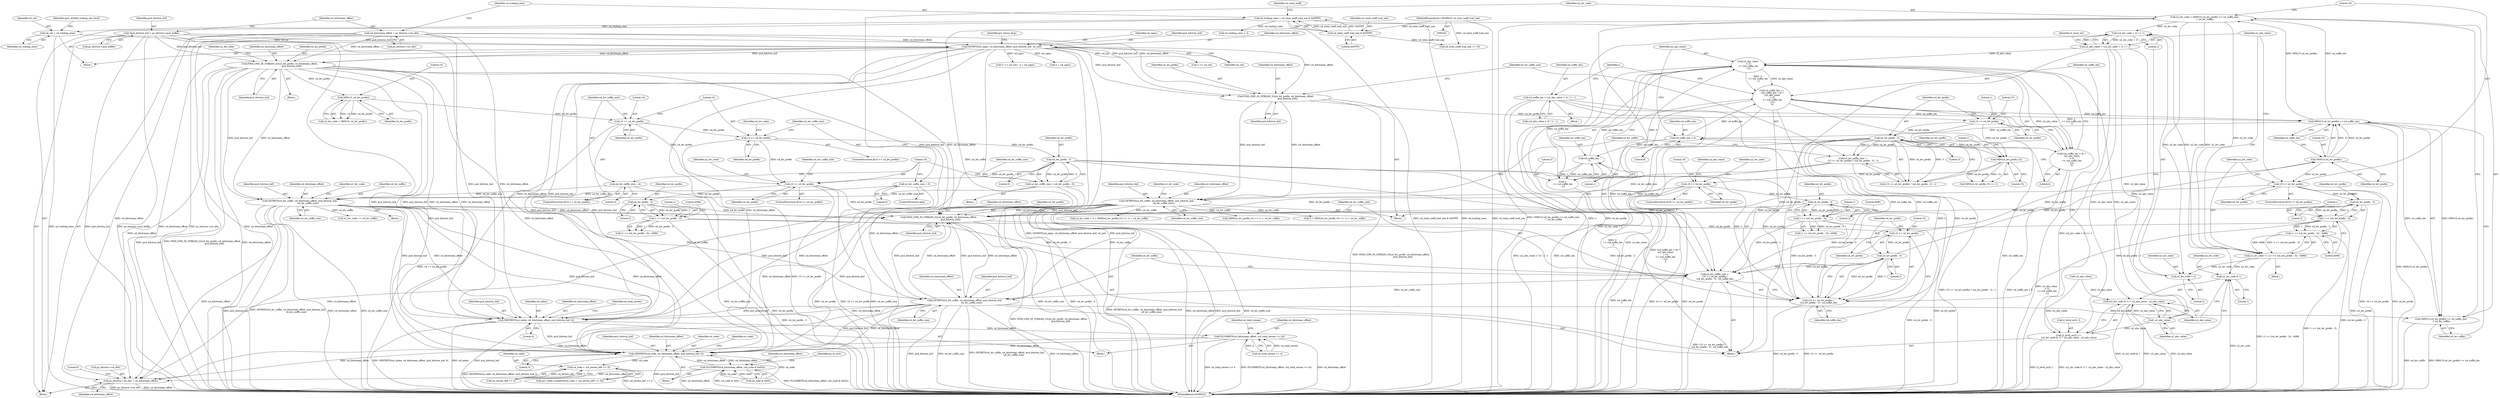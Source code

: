 digraph "0_Android_c57fc3703ae2e0d41b1f6580c50015937f2d23c1@integer" {
"1000455" [label="(Call,u2_lev_code = (MIN(15,u4_lev_prefix) << u4_suffix_len)\n + u4_lev_suffix)"];
"1000458" [label="(Call,MIN(15,u4_lev_prefix) << u4_suffix_len)"];
"1000459" [label="(Call,MIN(15,u4_lev_prefix))"];
"1000446" [label="(Call,u4_lev_prefix - 3)"];
"1000443" [label="(Call,15 <= u4_lev_prefix)"];
"1000436" [label="(Call,FIND_ONE_IN_STREAM_32(u4_lev_prefix, u4_bitstream_offset,\n                                  pu4_bitstrm_buf))"];
"1000465" [label="(Call,16 <= u4_lev_prefix)"];
"1000331" [label="(Call,u4_lev_prefix - 3)"];
"1000322" [label="(Call,16 <= u4_lev_prefix)"];
"1000316" [label="(Call,MIN(u4_lev_prefix,15))"];
"1000301" [label="(Call,u4_lev_prefix - 3)"];
"1000298" [label="(Call,15 <= u4_lev_prefix)"];
"1000291" [label="(Call,FIND_ONE_IN_STREAM_32(u4_lev_prefix, u4_bitstream_offset,\n                                  pu4_bitstrm_buf))"];
"1000178" [label="(Call,u4_bitstream_offset = ps_bitstrm->u4_ofst)"];
"1000248" [label="(Call,GETBITS(u4_signs, u4_bitstream_offset, pu4_bitstrm_buf, u4_cnt))"];
"1000172" [label="(Call,*pu4_bitstrm_buf = ps_bitstrm->pu4_buffer)"];
"1000243" [label="(Call,u4_cnt = u4_trailing_ones)"];
"1000184" [label="(Call,u4_trailing_ones = u4_total_coeff_trail_one & 0xFFFF)"];
"1000186" [label="(Call,u4_total_coeff_trail_one & 0xFFFF)"];
"1000166" [label="(MethodParameterIn,UWORD32 u4_total_coeff_trail_one)"];
"1000474" [label="(Call,u4_lev_prefix - 3)"];
"1000389" [label="(Call,u4_lev_prefix - 3)"];
"1000380" [label="(Call,16 <= u4_lev_prefix)"];
"1000363" [label="(Call,15 <= u4_lev_prefix)"];
"1000355" [label="(Call,14 == u4_lev_prefix)"];
"1000343" [label="(Call,MIN(15, u4_lev_prefix))"];
"1000337" [label="(Call,FIND_ONE_IN_STREAM_32(u4_lev_prefix, u4_bitstream_offset,\n                                  pu4_bitstrm_buf))"];
"1000372" [label="(Call,u4_lev_prefix - 3)"];
"1000396" [label="(Call,GETBITS(u4_lev_suffix, u4_bitstream_offset, pu4_bitstrm_buf,\n                        u4_lev_suffix_size))"];
"1000376" [label="(Call,u4_lev_suffix_size = 0)"];
"1000370" [label="(Call,u4_lev_suffix_size = (u4_lev_prefix - 3))"];
"1000358" [label="(Call,u4_lev_suffix_size = 4)"];
"1000305" [label="(Call,GETBITS(u4_lev_suffix, u4_bitstream_offset, pu4_bitstrm_buf,\n                    u4_lev_suffix_size))"];
"1000295" [label="(Call,u4_lev_suffix_size =\n (15 <= u4_lev_prefix) ? (u4_lev_prefix - 3) : 1)"];
"1000450" [label="(Call,GETBITS(u4_lev_suffix, u4_bitstream_offset, pu4_bitstrm_buf,\n                    u4_lev_suffix_size))"];
"1000440" [label="(Call,u4_lev_suffix_size =\n (15 <= u4_lev_prefix) ?\n (u4_lev_prefix - 3) : u4_suffix_len)"];
"1000329" [label="(Call,1 << (u4_lev_prefix - 3))"];
"1000387" [label="(Call,1 << (u4_lev_prefix - 3))"];
"1000472" [label="(Call,1 << (u4_lev_prefix - 3))"];
"1000497" [label="(Call,u4_suffix_len +=\n (u4_suffix_len < 6) ?\n (u2_abs_value\n > (3\n << (u4_suffix_len\n - 1))) :\n 0)"];
"1000503" [label="(Call,u2_abs_value\n > (3\n << (u4_suffix_len\n - 1)))"];
"1000478" [label="(Call,u2_abs_value = (u2_lev_code + 2) >> 1)"];
"1000480" [label="(Call,(u2_lev_code + 2) >> 1)"];
"1000469" [label="(Call,u2_lev_code += ((1 << (u4_lev_prefix - 3)) - 4096))"];
"1000471" [label="(Call,(1 << (u4_lev_prefix - 3)) - 4096)"];
"1000455" [label="(Call,u2_lev_code = (MIN(15,u4_lev_prefix) << u4_suffix_len)\n + u4_lev_suffix)"];
"1000494" [label="(Call,-u2_abs_value)"];
"1000505" [label="(Call,3\n << (u4_suffix_len\n - 1))"];
"1000507" [label="(Call,u4_suffix_len\n - 1)"];
"1000500" [label="(Call,u4_suffix_len < 6)"];
"1000423" [label="(Call,u4_suffix_len = (u2_abs_value > 3) ? 2 : 1)"];
"1000485" [label="(Call,i2_level_arr[i--] =\n (u2_lev_code & 1) ? -u2_abs_value : u2_abs_value)"];
"1000490" [label="(Call,(u2_lev_code & 1) ? -u2_abs_value : u2_abs_value)"];
"1000442" [label="(Call,(15 <= u4_lev_prefix) ?\n (u4_lev_prefix - 3) : u4_suffix_len)"];
"1000481" [label="(Call,u2_lev_code + 2)"];
"1000491" [label="(Call,u2_lev_code & 1)"];
"1000457" [label="(Call,(MIN(15,u4_lev_prefix) << u4_suffix_len)\n + u4_lev_suffix)"];
"1000520" [label="(Call,NEXTBITS(u4_index, u4_bitstream_offset, pu4_bitstrm_buf, 4))"];
"1000534" [label="(Call,FLUSHBITS(u4_bitstream_offset, (u4_total_zeroes >> 4)))"];
"1000582" [label="(Call,NEXTBITS(u4_code, u4_bitstream_offset, pu4_bitstrm_buf, 3))"];
"1000591" [label="(Call,u4_code + (u4_zeroes_left << 3))"];
"1000601" [label="(Call,FLUSHBITS(u4_bitstream_offset, (u4_code & 0x03)))"];
"1000682" [label="(Call,ps_bitstrm->u4_ofst = u4_bitstream_offset)"];
"1000499" [label="(Call,(u4_suffix_len < 6) ?\n (u2_abs_value\n > (3\n << (u4_suffix_len\n - 1))) :\n 0)"];
"1000396" [label="(Call,GETBITS(u4_lev_suffix, u4_bitstream_offset, pu4_bitstrm_buf,\n                        u4_lev_suffix_size))"];
"1000465" [label="(Call,16 <= u4_lev_prefix)"];
"1000500" [label="(Call,u4_suffix_len < 6)"];
"1000244" [label="(Identifier,u4_cnt)"];
"1000246" [label="(Identifier,gai2_ih264d_trailing_one_level)"];
"1000249" [label="(Identifier,u4_signs)"];
"1000296" [label="(Identifier,u4_lev_suffix_size)"];
"1000381" [label="(Literal,16)"];
"1000180" [label="(Call,ps_bitstrm->u4_ofst)"];
"1000449" [label="(Identifier,u4_suffix_len)"];
"1000354" [label="(ControlStructure,if(14 == u4_lev_prefix))"];
"1000334" [label="(Literal,4096)"];
"1000363" [label="(Call,15 <= u4_lev_prefix)"];
"1000468" [label="(Block,)"];
"1000452" [label="(Identifier,u4_bitstream_offset)"];
"1000314" [label="(Call,(MIN(u4_lev_prefix,15) << 1) + u4_lev_suffix)"];
"1000330" [label="(Literal,1)"];
"1000462" [label="(Identifier,u4_suffix_len)"];
"1000251" [label="(Identifier,pu4_bitstrm_buf)"];
"1000386" [label="(Call,(1 << (u4_lev_prefix - 3)) - 4096)"];
"1000472" [label="(Call,1 << (u4_lev_prefix - 3))"];
"1000300" [label="(Identifier,u4_lev_prefix)"];
"1000456" [label="(Identifier,u2_lev_code)"];
"1000447" [label="(Identifier,u4_lev_prefix)"];
"1000497" [label="(Call,u4_suffix_len +=\n (u4_suffix_len < 6) ?\n (u2_abs_value\n > (3\n << (u4_suffix_len\n - 1))) :\n 0)"];
"1000258" [label="(Call,1 << u4_cnt)"];
"1000591" [label="(Call,u4_code + (u4_zeroes_left << 3))"];
"1000478" [label="(Call,u2_abs_value = (u2_lev_code + 2) >> 1)"];
"1000317" [label="(Identifier,u4_lev_prefix)"];
"1000192" [label="(Call,u4_total_coeff_trail_one >> 16)"];
"1000257" [label="(Call,(1 << u4_cnt) - 2 + u4_signs)"];
"1000370" [label="(Call,u4_lev_suffix_size = (u4_lev_prefix - 3))"];
"1000471" [label="(Call,(1 << (u4_lev_prefix - 3)) - 4096)"];
"1000331" [label="(Call,u4_lev_prefix - 3)"];
"1000439" [label="(Identifier,pu4_bitstrm_buf)"];
"1000458" [label="(Call,MIN(15,u4_lev_prefix) << u4_suffix_len)"];
"1000601" [label="(Call,FLUSHBITS(u4_bitstream_offset, (u4_code & 0x03)))"];
"1000378" [label="(Literal,0)"];
"1000297" [label="(Call,(15 <= u4_lev_prefix) ? (u4_lev_prefix - 3) : 1)"];
"1000394" [label="(Identifier,u4_lev_suffix_size)"];
"1000340" [label="(Identifier,pu4_bitstrm_buf)"];
"1000342" [label="(Identifier,u2_lev_code)"];
"1000486" [label="(Call,i2_level_arr[i--])"];
"1000379" [label="(ControlStructure,if(16 <= u4_lev_prefix))"];
"1000364" [label="(Literal,15)"];
"1000345" [label="(Identifier,u4_lev_prefix)"];
"1000368" [label="(Identifier,u2_lev_code)"];
"1000318" [label="(Literal,15)"];
"1000328" [label="(Call,(1 << (u4_lev_prefix - 3)) - 4096)"];
"1000586" [label="(Literal,3)"];
"1000392" [label="(Literal,4096)"];
"1000166" [label="(MethodParameterIn,UWORD32 u4_total_coeff_trail_one)"];
"1000455" [label="(Call,u2_lev_code = (MIN(15,u4_lev_prefix) << u4_suffix_len)\n + u4_lev_suffix)"];
"1000302" [label="(Identifier,u4_lev_prefix)"];
"1000477" [label="(Literal,4096)"];
"1000502" [label="(Literal,6)"];
"1000385" [label="(Identifier,u2_lev_code)"];
"1000400" [label="(Identifier,u4_lev_suffix_size)"];
"1000424" [label="(Identifier,u4_suffix_len)"];
"1000391" [label="(Literal,3)"];
"1000344" [label="(Literal,15)"];
"1000602" [label="(Identifier,u4_bitstream_offset)"];
"1000445" [label="(Identifier,u4_lev_prefix)"];
"1000510" [label="(Literal,0)"];
"1000688" [label="(Literal,0)"];
"1000405" [label="(Identifier,u2_abs_value)"];
"1000375" [label="(ControlStructure,else)"];
"1000261" [label="(Call,2 + u4_signs)"];
"1000312" [label="(Call,2 + (MIN(u4_lev_prefix,15) << 1) + u4_lev_suffix)"];
"1000491" [label="(Call,u2_lev_code & 1)"];
"1000520" [label="(Call,NEXTBITS(u4_index, u4_bitstream_offset, pu4_bitstrm_buf, 4))"];
"1000469" [label="(Call,u2_lev_code += ((1 << (u4_lev_prefix - 3)) - 4096))"];
"1000240" [label="(Block,)"];
"1000185" [label="(Identifier,u4_trailing_ones)"];
"1000475" [label="(Identifier,u4_lev_prefix)"];
"1000252" [label="(Identifier,u4_cnt)"];
"1000442" [label="(Call,(15 <= u4_lev_prefix) ?\n (u4_lev_prefix - 3) : u4_suffix_len)"];
"1000608" [label="(Identifier,ps_tu_4x4)"];
"1000366" [label="(Block,)"];
"1000683" [label="(Call,ps_bitstrm->u4_ofst)"];
"1000298" [label="(Call,15 <= u4_lev_prefix)"];
"1000376" [label="(Call,u4_lev_suffix_size = 0)"];
"1000470" [label="(Identifier,u2_lev_code)"];
"1000450" [label="(Call,GETBITS(u4_lev_suffix, u4_bitstream_offset, pu4_bitstrm_buf,\n                    u4_lev_suffix_size))"];
"1000305" [label="(Call,GETBITS(u4_lev_suffix, u4_bitstream_offset, pu4_bitstrm_buf,\n                    u4_lev_suffix_size))"];
"1000473" [label="(Literal,1)"];
"1000324" [label="(Identifier,u4_lev_prefix)"];
"1000582" [label="(Call,NEXTBITS(u4_code, u4_bitstream_offset, pu4_bitstrm_buf, 3))"];
"1000303" [label="(Literal,3)"];
"1000341" [label="(Call,u2_lev_code = MIN(15, u4_lev_prefix))"];
"1000463" [label="(Identifier,u4_lev_suffix)"];
"1000295" [label="(Call,u4_lev_suffix_size =\n (15 <= u4_lev_prefix) ? (u4_lev_prefix - 3) : 1)"];
"1000593" [label="(Call,u4_zeroes_left << 3)"];
"1000191" [label="(Identifier,u4_total_coeff)"];
"1000474" [label="(Call,u4_lev_prefix - 3)"];
"1000460" [label="(Literal,15)"];
"1000188" [label="(Literal,0xFFFF)"];
"1000279" [label="(Block,)"];
"1000250" [label="(Identifier,u4_bitstream_offset)"];
"1000459" [label="(Call,MIN(15,u4_lev_prefix))"];
"1000499" [label="(Call,(u4_suffix_len < 6) ?\n (u2_abs_value\n > (3\n << (u4_suffix_len\n - 1))) :\n 0)"];
"1000507" [label="(Call,u4_suffix_len\n - 1)"];
"1000501" [label="(Identifier,u4_suffix_len)"];
"1000536" [label="(Call,u4_total_zeroes >> 4)"];
"1000682" [label="(Call,ps_bitstrm->u4_ofst = u4_bitstream_offset)"];
"1000503" [label="(Call,u2_abs_value\n > (3\n << (u4_suffix_len\n - 1)))"];
"1000584" [label="(Identifier,u4_bitstream_offset)"];
"1000337" [label="(Call,FIND_ONE_IN_STREAM_32(u4_lev_prefix, u4_bitstream_offset,\n                                  pu4_bitstrm_buf))"];
"1000327" [label="(Identifier,u2_lev_code)"];
"1000438" [label="(Identifier,u4_bitstream_offset)"];
"1000365" [label="(Identifier,u4_lev_prefix)"];
"1000336" [label="(Block,)"];
"1000483" [label="(Literal,2)"];
"1000362" [label="(ControlStructure,if(15 <= u4_lev_prefix))"];
"1000373" [label="(Identifier,u4_lev_prefix)"];
"1000457" [label="(Call,(MIN(15,u4_lev_prefix) << u4_suffix_len)\n + u4_lev_suffix)"];
"1000323" [label="(Literal,16)"];
"1000315" [label="(Call,MIN(u4_lev_prefix,15) << 1)"];
"1000583" [label="(Identifier,u4_code)"];
"1000588" [label="(Identifier,u4_code)"];
"1000443" [label="(Call,15 <= u4_lev_prefix)"];
"1000504" [label="(Identifier,u2_abs_value)"];
"1000387" [label="(Call,1 << (u4_lev_prefix - 3))"];
"1000173" [label="(Identifier,pu4_bitstrm_buf)"];
"1000466" [label="(Literal,16)"];
"1000395" [label="(Block,)"];
"1000374" [label="(Literal,3)"];
"1000308" [label="(Identifier,pu4_bitstrm_buf)"];
"1000464" [label="(ControlStructure,if(16 <= u4_lev_prefix))"];
"1000254" [label="(Identifier,pi2_trlone_lkup)"];
"1000311" [label="(Identifier,u2_lev_code)"];
"1000397" [label="(Identifier,u4_lev_suffix)"];
"1000493" [label="(Literal,1)"];
"1000357" [label="(Identifier,u4_lev_prefix)"];
"1000356" [label="(Literal,14)"];
"1000496" [label="(Identifier,u2_abs_value)"];
"1000310" [label="(Call,u2_lev_code = 2 + (MIN(u4_lev_prefix,15) << 1) + u4_lev_suffix)"];
"1000522" [label="(Identifier,u4_bitstream_offset)"];
"1000382" [label="(Identifier,u4_lev_prefix)"];
"1000309" [label="(Identifier,u4_lev_suffix_size)"];
"1000498" [label="(Identifier,u4_suffix_len)"];
"1000494" [label="(Call,-u2_abs_value)"];
"1000287" [label="(Call,u4_trailing_ones < 3)"];
"1000495" [label="(Identifier,u2_abs_value)"];
"1000339" [label="(Identifier,u4_bitstream_offset)"];
"1000425" [label="(Call,(u2_abs_value > 3) ? 2 : 1)"];
"1000371" [label="(Identifier,u4_lev_suffix_size)"];
"1000492" [label="(Identifier,u2_lev_code)"];
"1000580" [label="(Block,)"];
"1000187" [label="(Identifier,u4_total_coeff_trail_one)"];
"1000479" [label="(Identifier,u2_abs_value)"];
"1000433" [label="(Identifier,i)"];
"1000333" [label="(Literal,3)"];
"1000304" [label="(Literal,1)"];
"1000437" [label="(Identifier,u4_lev_prefix)"];
"1000329" [label="(Call,1 << (u4_lev_prefix - 3))"];
"1000248" [label="(Call,GETBITS(u4_signs, u4_bitstream_offset, pu4_bitstrm_buf, u4_cnt))"];
"1000360" [label="(Literal,4)"];
"1000509" [label="(Literal,1)"];
"1000307" [label="(Identifier,u4_bitstream_offset)"];
"1000585" [label="(Identifier,pu4_bitstrm_buf)"];
"1000390" [label="(Identifier,u4_lev_prefix)"];
"1000487" [label="(Identifier,i2_level_arr)"];
"1000380" [label="(Call,16 <= u4_lev_prefix)"];
"1000454" [label="(Identifier,u4_lev_suffix_size)"];
"1000243" [label="(Call,u4_cnt = u4_trailing_ones)"];
"1000338" [label="(Identifier,u4_lev_prefix)"];
"1000476" [label="(Literal,3)"];
"1000299" [label="(Literal,15)"];
"1000451" [label="(Identifier,u4_lev_suffix)"];
"1000291" [label="(Call,FIND_ONE_IN_STREAM_32(u4_lev_prefix, u4_bitstream_offset,\n                                  pu4_bitstrm_buf))"];
"1000490" [label="(Call,(u2_lev_code & 1) ? -u2_abs_value : u2_abs_value)"];
"1000506" [label="(Literal,3)"];
"1000603" [label="(Call,u4_code & 0x03)"];
"1000399" [label="(Identifier,pu4_bitstrm_buf)"];
"1000446" [label="(Call,u4_lev_prefix - 3)"];
"1000372" [label="(Call,u4_lev_prefix - 3)"];
"1000480" [label="(Call,(u2_lev_code + 2) >> 1)"];
"1000321" [label="(ControlStructure,if(16 <= u4_lev_prefix))"];
"1000526" [label="(Identifier,u4_total_zeroes)"];
"1000294" [label="(Identifier,pu4_bitstrm_buf)"];
"1000484" [label="(Literal,1)"];
"1000534" [label="(Call,FLUSHBITS(u4_bitstream_offset, (u4_total_zeroes >> 4)))"];
"1000168" [label="(Block,)"];
"1000316" [label="(Call,MIN(u4_lev_prefix,15))"];
"1000436" [label="(Call,FIND_ONE_IN_STREAM_32(u4_lev_prefix, u4_bitstream_offset,\n                                  pu4_bitstrm_buf))"];
"1000186" [label="(Call,u4_total_coeff_trail_one & 0xFFFF)"];
"1000319" [label="(Literal,1)"];
"1000332" [label="(Identifier,u4_lev_prefix)"];
"1000359" [label="(Identifier,u4_lev_suffix_size)"];
"1000301" [label="(Call,u4_lev_prefix - 3)"];
"1000508" [label="(Identifier,u4_suffix_len)"];
"1000440" [label="(Call,u4_lev_suffix_size =\n (15 <= u4_lev_prefix) ?\n (u4_lev_prefix - 3) : u4_suffix_len)"];
"1000467" [label="(Identifier,u4_lev_prefix)"];
"1000358" [label="(Call,u4_lev_suffix_size = 4)"];
"1000174" [label="(Call,ps_bitstrm->pu4_buffer)"];
"1000355" [label="(Call,14 == u4_lev_prefix)"];
"1000517" [label="(Block,)"];
"1000377" [label="(Identifier,u4_lev_suffix_size)"];
"1000290" [label="(Block,)"];
"1000485" [label="(Call,i2_level_arr[i--] =\n (u2_lev_code & 1) ? -u2_abs_value : u2_abs_value)"];
"1000401" [label="(Call,u2_lev_code += u4_lev_suffix)"];
"1000184" [label="(Call,u4_trailing_ones = u4_total_coeff_trail_one & 0xFFFF)"];
"1000689" [label="(MethodReturn,WORD32)"];
"1000523" [label="(Identifier,pu4_bitstrm_buf)"];
"1000589" [label="(Call,pu1_table_runbefore[u4_code + (u4_zeroes_left << 3)])"];
"1000448" [label="(Literal,3)"];
"1000423" [label="(Call,u4_suffix_len = (u2_abs_value > 3) ? 2 : 1)"];
"1000292" [label="(Identifier,u4_lev_prefix)"];
"1000398" [label="(Identifier,u4_bitstream_offset)"];
"1000178" [label="(Call,u4_bitstream_offset = ps_bitstrm->u4_ofst)"];
"1000540" [label="(Identifier,u4_total_zeroes)"];
"1000306" [label="(Identifier,u4_lev_suffix)"];
"1000524" [label="(Literal,4)"];
"1000461" [label="(Identifier,u4_lev_prefix)"];
"1000420" [label="(Call,-u2_abs_value)"];
"1000521" [label="(Identifier,u4_index)"];
"1000535" [label="(Identifier,u4_bitstream_offset)"];
"1000453" [label="(Identifier,pu4_bitstrm_buf)"];
"1000482" [label="(Identifier,u2_lev_code)"];
"1000322" [label="(Call,16 <= u4_lev_prefix)"];
"1000505" [label="(Call,3\n << (u4_suffix_len\n - 1))"];
"1000444" [label="(Literal,15)"];
"1000388" [label="(Literal,1)"];
"1000592" [label="(Identifier,u4_code)"];
"1000389" [label="(Call,u4_lev_prefix - 3)"];
"1000245" [label="(Identifier,u4_trailing_ones)"];
"1000343" [label="(Call,MIN(15, u4_lev_prefix))"];
"1000686" [label="(Identifier,u4_bitstream_offset)"];
"1000402" [label="(Identifier,u2_lev_code)"];
"1000435" [label="(Block,)"];
"1000179" [label="(Identifier,u4_bitstream_offset)"];
"1000481" [label="(Call,u2_lev_code + 2)"];
"1000172" [label="(Call,*pu4_bitstrm_buf = ps_bitstrm->pu4_buffer)"];
"1000293" [label="(Identifier,u4_bitstream_offset)"];
"1000441" [label="(Identifier,u4_lev_suffix_size)"];
"1000455" -> "1000435"  [label="AST: "];
"1000455" -> "1000457"  [label="CFG: "];
"1000456" -> "1000455"  [label="AST: "];
"1000457" -> "1000455"  [label="AST: "];
"1000466" -> "1000455"  [label="CFG: "];
"1000455" -> "1000689"  [label="DDG: (MIN(15,u4_lev_prefix) << u4_suffix_len)\n + u4_lev_suffix"];
"1000458" -> "1000455"  [label="DDG: MIN(15,u4_lev_prefix)"];
"1000458" -> "1000455"  [label="DDG: u4_suffix_len"];
"1000450" -> "1000455"  [label="DDG: u4_lev_suffix"];
"1000455" -> "1000469"  [label="DDG: u2_lev_code"];
"1000455" -> "1000480"  [label="DDG: u2_lev_code"];
"1000455" -> "1000481"  [label="DDG: u2_lev_code"];
"1000455" -> "1000491"  [label="DDG: u2_lev_code"];
"1000458" -> "1000457"  [label="AST: "];
"1000458" -> "1000462"  [label="CFG: "];
"1000459" -> "1000458"  [label="AST: "];
"1000462" -> "1000458"  [label="AST: "];
"1000463" -> "1000458"  [label="CFG: "];
"1000458" -> "1000689"  [label="DDG: MIN(15,u4_lev_prefix)"];
"1000458" -> "1000457"  [label="DDG: MIN(15,u4_lev_prefix)"];
"1000458" -> "1000457"  [label="DDG: u4_suffix_len"];
"1000459" -> "1000458"  [label="DDG: 15"];
"1000459" -> "1000458"  [label="DDG: u4_lev_prefix"];
"1000497" -> "1000458"  [label="DDG: u4_suffix_len"];
"1000423" -> "1000458"  [label="DDG: u4_suffix_len"];
"1000458" -> "1000500"  [label="DDG: u4_suffix_len"];
"1000459" -> "1000461"  [label="CFG: "];
"1000460" -> "1000459"  [label="AST: "];
"1000461" -> "1000459"  [label="AST: "];
"1000462" -> "1000459"  [label="CFG: "];
"1000446" -> "1000459"  [label="DDG: u4_lev_prefix"];
"1000443" -> "1000459"  [label="DDG: u4_lev_prefix"];
"1000459" -> "1000465"  [label="DDG: u4_lev_prefix"];
"1000446" -> "1000442"  [label="AST: "];
"1000446" -> "1000448"  [label="CFG: "];
"1000447" -> "1000446"  [label="AST: "];
"1000448" -> "1000446"  [label="AST: "];
"1000442" -> "1000446"  [label="CFG: "];
"1000446" -> "1000440"  [label="DDG: u4_lev_prefix"];
"1000446" -> "1000440"  [label="DDG: 3"];
"1000446" -> "1000442"  [label="DDG: u4_lev_prefix"];
"1000446" -> "1000442"  [label="DDG: 3"];
"1000443" -> "1000446"  [label="DDG: u4_lev_prefix"];
"1000443" -> "1000442"  [label="AST: "];
"1000443" -> "1000445"  [label="CFG: "];
"1000444" -> "1000443"  [label="AST: "];
"1000445" -> "1000443"  [label="AST: "];
"1000447" -> "1000443"  [label="CFG: "];
"1000449" -> "1000443"  [label="CFG: "];
"1000436" -> "1000443"  [label="DDG: u4_lev_prefix"];
"1000436" -> "1000435"  [label="AST: "];
"1000436" -> "1000439"  [label="CFG: "];
"1000437" -> "1000436"  [label="AST: "];
"1000438" -> "1000436"  [label="AST: "];
"1000439" -> "1000436"  [label="AST: "];
"1000441" -> "1000436"  [label="CFG: "];
"1000436" -> "1000689"  [label="DDG: FIND_ONE_IN_STREAM_32(u4_lev_prefix, u4_bitstream_offset,\n                                  pu4_bitstrm_buf)"];
"1000465" -> "1000436"  [label="DDG: u4_lev_prefix"];
"1000331" -> "1000436"  [label="DDG: u4_lev_prefix"];
"1000474" -> "1000436"  [label="DDG: u4_lev_prefix"];
"1000322" -> "1000436"  [label="DDG: u4_lev_prefix"];
"1000389" -> "1000436"  [label="DDG: u4_lev_prefix"];
"1000380" -> "1000436"  [label="DDG: u4_lev_prefix"];
"1000337" -> "1000436"  [label="DDG: u4_bitstream_offset"];
"1000337" -> "1000436"  [label="DDG: pu4_bitstrm_buf"];
"1000396" -> "1000436"  [label="DDG: u4_bitstream_offset"];
"1000396" -> "1000436"  [label="DDG: pu4_bitstrm_buf"];
"1000305" -> "1000436"  [label="DDG: u4_bitstream_offset"];
"1000305" -> "1000436"  [label="DDG: pu4_bitstrm_buf"];
"1000450" -> "1000436"  [label="DDG: u4_bitstream_offset"];
"1000450" -> "1000436"  [label="DDG: pu4_bitstrm_buf"];
"1000436" -> "1000450"  [label="DDG: u4_bitstream_offset"];
"1000436" -> "1000450"  [label="DDG: pu4_bitstrm_buf"];
"1000465" -> "1000464"  [label="AST: "];
"1000465" -> "1000467"  [label="CFG: "];
"1000466" -> "1000465"  [label="AST: "];
"1000467" -> "1000465"  [label="AST: "];
"1000470" -> "1000465"  [label="CFG: "];
"1000479" -> "1000465"  [label="CFG: "];
"1000465" -> "1000689"  [label="DDG: 16 <= u4_lev_prefix"];
"1000465" -> "1000689"  [label="DDG: u4_lev_prefix"];
"1000465" -> "1000474"  [label="DDG: u4_lev_prefix"];
"1000331" -> "1000329"  [label="AST: "];
"1000331" -> "1000333"  [label="CFG: "];
"1000332" -> "1000331"  [label="AST: "];
"1000333" -> "1000331"  [label="AST: "];
"1000329" -> "1000331"  [label="CFG: "];
"1000331" -> "1000689"  [label="DDG: u4_lev_prefix"];
"1000331" -> "1000329"  [label="DDG: u4_lev_prefix"];
"1000331" -> "1000329"  [label="DDG: 3"];
"1000322" -> "1000331"  [label="DDG: u4_lev_prefix"];
"1000322" -> "1000321"  [label="AST: "];
"1000322" -> "1000324"  [label="CFG: "];
"1000323" -> "1000322"  [label="AST: "];
"1000324" -> "1000322"  [label="AST: "];
"1000327" -> "1000322"  [label="CFG: "];
"1000405" -> "1000322"  [label="CFG: "];
"1000322" -> "1000689"  [label="DDG: u4_lev_prefix"];
"1000322" -> "1000689"  [label="DDG: 16 <= u4_lev_prefix"];
"1000316" -> "1000322"  [label="DDG: u4_lev_prefix"];
"1000316" -> "1000315"  [label="AST: "];
"1000316" -> "1000318"  [label="CFG: "];
"1000317" -> "1000316"  [label="AST: "];
"1000318" -> "1000316"  [label="AST: "];
"1000319" -> "1000316"  [label="CFG: "];
"1000316" -> "1000315"  [label="DDG: u4_lev_prefix"];
"1000316" -> "1000315"  [label="DDG: 15"];
"1000301" -> "1000316"  [label="DDG: u4_lev_prefix"];
"1000298" -> "1000316"  [label="DDG: u4_lev_prefix"];
"1000301" -> "1000297"  [label="AST: "];
"1000301" -> "1000303"  [label="CFG: "];
"1000302" -> "1000301"  [label="AST: "];
"1000303" -> "1000301"  [label="AST: "];
"1000297" -> "1000301"  [label="CFG: "];
"1000301" -> "1000295"  [label="DDG: u4_lev_prefix"];
"1000301" -> "1000295"  [label="DDG: 3"];
"1000301" -> "1000297"  [label="DDG: u4_lev_prefix"];
"1000301" -> "1000297"  [label="DDG: 3"];
"1000298" -> "1000301"  [label="DDG: u4_lev_prefix"];
"1000301" -> "1000440"  [label="DDG: u4_lev_prefix"];
"1000301" -> "1000440"  [label="DDG: 3"];
"1000301" -> "1000442"  [label="DDG: u4_lev_prefix"];
"1000301" -> "1000442"  [label="DDG: 3"];
"1000298" -> "1000297"  [label="AST: "];
"1000298" -> "1000300"  [label="CFG: "];
"1000299" -> "1000298"  [label="AST: "];
"1000300" -> "1000298"  [label="AST: "];
"1000302" -> "1000298"  [label="CFG: "];
"1000304" -> "1000298"  [label="CFG: "];
"1000291" -> "1000298"  [label="DDG: u4_lev_prefix"];
"1000291" -> "1000290"  [label="AST: "];
"1000291" -> "1000294"  [label="CFG: "];
"1000292" -> "1000291"  [label="AST: "];
"1000293" -> "1000291"  [label="AST: "];
"1000294" -> "1000291"  [label="AST: "];
"1000296" -> "1000291"  [label="CFG: "];
"1000291" -> "1000689"  [label="DDG: FIND_ONE_IN_STREAM_32(u4_lev_prefix, u4_bitstream_offset,\n                                  pu4_bitstrm_buf)"];
"1000178" -> "1000291"  [label="DDG: u4_bitstream_offset"];
"1000248" -> "1000291"  [label="DDG: u4_bitstream_offset"];
"1000248" -> "1000291"  [label="DDG: pu4_bitstrm_buf"];
"1000172" -> "1000291"  [label="DDG: pu4_bitstrm_buf"];
"1000291" -> "1000305"  [label="DDG: u4_bitstream_offset"];
"1000291" -> "1000305"  [label="DDG: pu4_bitstrm_buf"];
"1000178" -> "1000168"  [label="AST: "];
"1000178" -> "1000180"  [label="CFG: "];
"1000179" -> "1000178"  [label="AST: "];
"1000180" -> "1000178"  [label="AST: "];
"1000185" -> "1000178"  [label="CFG: "];
"1000178" -> "1000689"  [label="DDG: u4_bitstream_offset"];
"1000178" -> "1000689"  [label="DDG: ps_bitstrm->u4_ofst"];
"1000178" -> "1000248"  [label="DDG: u4_bitstream_offset"];
"1000178" -> "1000337"  [label="DDG: u4_bitstream_offset"];
"1000178" -> "1000520"  [label="DDG: u4_bitstream_offset"];
"1000178" -> "1000582"  [label="DDG: u4_bitstream_offset"];
"1000178" -> "1000682"  [label="DDG: u4_bitstream_offset"];
"1000248" -> "1000240"  [label="AST: "];
"1000248" -> "1000252"  [label="CFG: "];
"1000249" -> "1000248"  [label="AST: "];
"1000250" -> "1000248"  [label="AST: "];
"1000251" -> "1000248"  [label="AST: "];
"1000252" -> "1000248"  [label="AST: "];
"1000254" -> "1000248"  [label="CFG: "];
"1000248" -> "1000689"  [label="DDG: GETBITS(u4_signs, u4_bitstream_offset, pu4_bitstrm_buf, u4_cnt)"];
"1000248" -> "1000689"  [label="DDG: pu4_bitstrm_buf"];
"1000248" -> "1000689"  [label="DDG: u4_bitstream_offset"];
"1000172" -> "1000248"  [label="DDG: pu4_bitstrm_buf"];
"1000243" -> "1000248"  [label="DDG: u4_cnt"];
"1000248" -> "1000258"  [label="DDG: u4_cnt"];
"1000248" -> "1000257"  [label="DDG: u4_signs"];
"1000248" -> "1000261"  [label="DDG: u4_signs"];
"1000248" -> "1000337"  [label="DDG: u4_bitstream_offset"];
"1000248" -> "1000337"  [label="DDG: pu4_bitstrm_buf"];
"1000248" -> "1000520"  [label="DDG: u4_bitstream_offset"];
"1000248" -> "1000520"  [label="DDG: pu4_bitstrm_buf"];
"1000248" -> "1000582"  [label="DDG: u4_bitstream_offset"];
"1000248" -> "1000582"  [label="DDG: pu4_bitstrm_buf"];
"1000248" -> "1000682"  [label="DDG: u4_bitstream_offset"];
"1000172" -> "1000168"  [label="AST: "];
"1000172" -> "1000174"  [label="CFG: "];
"1000173" -> "1000172"  [label="AST: "];
"1000174" -> "1000172"  [label="AST: "];
"1000179" -> "1000172"  [label="CFG: "];
"1000172" -> "1000689"  [label="DDG: pu4_bitstrm_buf"];
"1000172" -> "1000689"  [label="DDG: ps_bitstrm->pu4_buffer"];
"1000172" -> "1000337"  [label="DDG: pu4_bitstrm_buf"];
"1000172" -> "1000520"  [label="DDG: pu4_bitstrm_buf"];
"1000172" -> "1000582"  [label="DDG: pu4_bitstrm_buf"];
"1000243" -> "1000240"  [label="AST: "];
"1000243" -> "1000245"  [label="CFG: "];
"1000244" -> "1000243"  [label="AST: "];
"1000245" -> "1000243"  [label="AST: "];
"1000246" -> "1000243"  [label="CFG: "];
"1000243" -> "1000689"  [label="DDG: u4_trailing_ones"];
"1000184" -> "1000243"  [label="DDG: u4_trailing_ones"];
"1000184" -> "1000168"  [label="AST: "];
"1000184" -> "1000186"  [label="CFG: "];
"1000185" -> "1000184"  [label="AST: "];
"1000186" -> "1000184"  [label="AST: "];
"1000191" -> "1000184"  [label="CFG: "];
"1000184" -> "1000689"  [label="DDG: u4_total_coeff_trail_one & 0xFFFF"];
"1000184" -> "1000689"  [label="DDG: u4_trailing_ones"];
"1000186" -> "1000184"  [label="DDG: u4_total_coeff_trail_one"];
"1000186" -> "1000184"  [label="DDG: 0xFFFF"];
"1000184" -> "1000287"  [label="DDG: u4_trailing_ones"];
"1000186" -> "1000188"  [label="CFG: "];
"1000187" -> "1000186"  [label="AST: "];
"1000188" -> "1000186"  [label="AST: "];
"1000166" -> "1000186"  [label="DDG: u4_total_coeff_trail_one"];
"1000186" -> "1000192"  [label="DDG: u4_total_coeff_trail_one"];
"1000166" -> "1000164"  [label="AST: "];
"1000166" -> "1000689"  [label="DDG: u4_total_coeff_trail_one"];
"1000166" -> "1000192"  [label="DDG: u4_total_coeff_trail_one"];
"1000474" -> "1000472"  [label="AST: "];
"1000474" -> "1000476"  [label="CFG: "];
"1000475" -> "1000474"  [label="AST: "];
"1000476" -> "1000474"  [label="AST: "];
"1000472" -> "1000474"  [label="CFG: "];
"1000474" -> "1000689"  [label="DDG: u4_lev_prefix"];
"1000474" -> "1000472"  [label="DDG: u4_lev_prefix"];
"1000474" -> "1000472"  [label="DDG: 3"];
"1000389" -> "1000387"  [label="AST: "];
"1000389" -> "1000391"  [label="CFG: "];
"1000390" -> "1000389"  [label="AST: "];
"1000391" -> "1000389"  [label="AST: "];
"1000387" -> "1000389"  [label="CFG: "];
"1000389" -> "1000689"  [label="DDG: u4_lev_prefix"];
"1000389" -> "1000387"  [label="DDG: u4_lev_prefix"];
"1000389" -> "1000387"  [label="DDG: 3"];
"1000380" -> "1000389"  [label="DDG: u4_lev_prefix"];
"1000380" -> "1000379"  [label="AST: "];
"1000380" -> "1000382"  [label="CFG: "];
"1000381" -> "1000380"  [label="AST: "];
"1000382" -> "1000380"  [label="AST: "];
"1000385" -> "1000380"  [label="CFG: "];
"1000394" -> "1000380"  [label="CFG: "];
"1000380" -> "1000689"  [label="DDG: 16 <= u4_lev_prefix"];
"1000380" -> "1000689"  [label="DDG: u4_lev_prefix"];
"1000363" -> "1000380"  [label="DDG: u4_lev_prefix"];
"1000355" -> "1000380"  [label="DDG: u4_lev_prefix"];
"1000372" -> "1000380"  [label="DDG: u4_lev_prefix"];
"1000363" -> "1000362"  [label="AST: "];
"1000363" -> "1000365"  [label="CFG: "];
"1000364" -> "1000363"  [label="AST: "];
"1000365" -> "1000363"  [label="AST: "];
"1000368" -> "1000363"  [label="CFG: "];
"1000377" -> "1000363"  [label="CFG: "];
"1000363" -> "1000689"  [label="DDG: 15 <= u4_lev_prefix"];
"1000355" -> "1000363"  [label="DDG: u4_lev_prefix"];
"1000363" -> "1000372"  [label="DDG: u4_lev_prefix"];
"1000355" -> "1000354"  [label="AST: "];
"1000355" -> "1000357"  [label="CFG: "];
"1000356" -> "1000355"  [label="AST: "];
"1000357" -> "1000355"  [label="AST: "];
"1000359" -> "1000355"  [label="CFG: "];
"1000364" -> "1000355"  [label="CFG: "];
"1000355" -> "1000689"  [label="DDG: 14 == u4_lev_prefix"];
"1000343" -> "1000355"  [label="DDG: u4_lev_prefix"];
"1000343" -> "1000341"  [label="AST: "];
"1000343" -> "1000345"  [label="CFG: "];
"1000344" -> "1000343"  [label="AST: "];
"1000345" -> "1000343"  [label="AST: "];
"1000341" -> "1000343"  [label="CFG: "];
"1000343" -> "1000341"  [label="DDG: 15"];
"1000343" -> "1000341"  [label="DDG: u4_lev_prefix"];
"1000337" -> "1000343"  [label="DDG: u4_lev_prefix"];
"1000337" -> "1000336"  [label="AST: "];
"1000337" -> "1000340"  [label="CFG: "];
"1000338" -> "1000337"  [label="AST: "];
"1000339" -> "1000337"  [label="AST: "];
"1000340" -> "1000337"  [label="AST: "];
"1000342" -> "1000337"  [label="CFG: "];
"1000337" -> "1000689"  [label="DDG: u4_bitstream_offset"];
"1000337" -> "1000689"  [label="DDG: pu4_bitstrm_buf"];
"1000337" -> "1000689"  [label="DDG: FIND_ONE_IN_STREAM_32(u4_lev_prefix, u4_bitstream_offset,\n                                  pu4_bitstrm_buf)"];
"1000337" -> "1000396"  [label="DDG: u4_bitstream_offset"];
"1000337" -> "1000396"  [label="DDG: pu4_bitstrm_buf"];
"1000337" -> "1000520"  [label="DDG: u4_bitstream_offset"];
"1000337" -> "1000520"  [label="DDG: pu4_bitstrm_buf"];
"1000337" -> "1000582"  [label="DDG: u4_bitstream_offset"];
"1000337" -> "1000582"  [label="DDG: pu4_bitstrm_buf"];
"1000337" -> "1000682"  [label="DDG: u4_bitstream_offset"];
"1000372" -> "1000370"  [label="AST: "];
"1000372" -> "1000374"  [label="CFG: "];
"1000373" -> "1000372"  [label="AST: "];
"1000374" -> "1000372"  [label="AST: "];
"1000370" -> "1000372"  [label="CFG: "];
"1000372" -> "1000370"  [label="DDG: u4_lev_prefix"];
"1000372" -> "1000370"  [label="DDG: 3"];
"1000372" -> "1000440"  [label="DDG: u4_lev_prefix"];
"1000372" -> "1000440"  [label="DDG: 3"];
"1000372" -> "1000442"  [label="DDG: u4_lev_prefix"];
"1000372" -> "1000442"  [label="DDG: 3"];
"1000396" -> "1000395"  [label="AST: "];
"1000396" -> "1000400"  [label="CFG: "];
"1000397" -> "1000396"  [label="AST: "];
"1000398" -> "1000396"  [label="AST: "];
"1000399" -> "1000396"  [label="AST: "];
"1000400" -> "1000396"  [label="AST: "];
"1000402" -> "1000396"  [label="CFG: "];
"1000396" -> "1000689"  [label="DDG: GETBITS(u4_lev_suffix, u4_bitstream_offset, pu4_bitstrm_buf,\n                        u4_lev_suffix_size)"];
"1000396" -> "1000689"  [label="DDG: u4_bitstream_offset"];
"1000396" -> "1000689"  [label="DDG: u4_lev_suffix_size"];
"1000396" -> "1000689"  [label="DDG: pu4_bitstrm_buf"];
"1000376" -> "1000396"  [label="DDG: u4_lev_suffix_size"];
"1000370" -> "1000396"  [label="DDG: u4_lev_suffix_size"];
"1000358" -> "1000396"  [label="DDG: u4_lev_suffix_size"];
"1000396" -> "1000401"  [label="DDG: u4_lev_suffix"];
"1000396" -> "1000450"  [label="DDG: u4_lev_suffix"];
"1000396" -> "1000520"  [label="DDG: u4_bitstream_offset"];
"1000396" -> "1000520"  [label="DDG: pu4_bitstrm_buf"];
"1000396" -> "1000582"  [label="DDG: u4_bitstream_offset"];
"1000396" -> "1000582"  [label="DDG: pu4_bitstrm_buf"];
"1000396" -> "1000682"  [label="DDG: u4_bitstream_offset"];
"1000376" -> "1000375"  [label="AST: "];
"1000376" -> "1000378"  [label="CFG: "];
"1000377" -> "1000376"  [label="AST: "];
"1000378" -> "1000376"  [label="AST: "];
"1000381" -> "1000376"  [label="CFG: "];
"1000376" -> "1000689"  [label="DDG: u4_lev_suffix_size"];
"1000370" -> "1000366"  [label="AST: "];
"1000371" -> "1000370"  [label="AST: "];
"1000381" -> "1000370"  [label="CFG: "];
"1000370" -> "1000689"  [label="DDG: u4_lev_prefix - 3"];
"1000370" -> "1000689"  [label="DDG: u4_lev_suffix_size"];
"1000358" -> "1000354"  [label="AST: "];
"1000358" -> "1000360"  [label="CFG: "];
"1000359" -> "1000358"  [label="AST: "];
"1000360" -> "1000358"  [label="AST: "];
"1000381" -> "1000358"  [label="CFG: "];
"1000358" -> "1000689"  [label="DDG: u4_lev_suffix_size"];
"1000305" -> "1000290"  [label="AST: "];
"1000305" -> "1000309"  [label="CFG: "];
"1000306" -> "1000305"  [label="AST: "];
"1000307" -> "1000305"  [label="AST: "];
"1000308" -> "1000305"  [label="AST: "];
"1000309" -> "1000305"  [label="AST: "];
"1000311" -> "1000305"  [label="CFG: "];
"1000305" -> "1000689"  [label="DDG: u4_lev_suffix_size"];
"1000305" -> "1000689"  [label="DDG: GETBITS(u4_lev_suffix, u4_bitstream_offset, pu4_bitstrm_buf,\n                    u4_lev_suffix_size)"];
"1000305" -> "1000689"  [label="DDG: u4_bitstream_offset"];
"1000305" -> "1000689"  [label="DDG: pu4_bitstrm_buf"];
"1000295" -> "1000305"  [label="DDG: u4_lev_suffix_size"];
"1000305" -> "1000310"  [label="DDG: u4_lev_suffix"];
"1000305" -> "1000312"  [label="DDG: u4_lev_suffix"];
"1000305" -> "1000314"  [label="DDG: u4_lev_suffix"];
"1000305" -> "1000450"  [label="DDG: u4_lev_suffix"];
"1000305" -> "1000520"  [label="DDG: u4_bitstream_offset"];
"1000305" -> "1000520"  [label="DDG: pu4_bitstrm_buf"];
"1000305" -> "1000582"  [label="DDG: u4_bitstream_offset"];
"1000305" -> "1000582"  [label="DDG: pu4_bitstrm_buf"];
"1000305" -> "1000682"  [label="DDG: u4_bitstream_offset"];
"1000295" -> "1000290"  [label="AST: "];
"1000295" -> "1000297"  [label="CFG: "];
"1000296" -> "1000295"  [label="AST: "];
"1000297" -> "1000295"  [label="AST: "];
"1000306" -> "1000295"  [label="CFG: "];
"1000295" -> "1000689"  [label="DDG: (15 <= u4_lev_prefix) ? (u4_lev_prefix - 3) : 1"];
"1000450" -> "1000435"  [label="AST: "];
"1000450" -> "1000454"  [label="CFG: "];
"1000451" -> "1000450"  [label="AST: "];
"1000452" -> "1000450"  [label="AST: "];
"1000453" -> "1000450"  [label="AST: "];
"1000454" -> "1000450"  [label="AST: "];
"1000456" -> "1000450"  [label="CFG: "];
"1000450" -> "1000689"  [label="DDG: GETBITS(u4_lev_suffix, u4_bitstream_offset, pu4_bitstrm_buf,\n                    u4_lev_suffix_size)"];
"1000450" -> "1000689"  [label="DDG: u4_bitstream_offset"];
"1000450" -> "1000689"  [label="DDG: pu4_bitstrm_buf"];
"1000450" -> "1000689"  [label="DDG: u4_lev_suffix_size"];
"1000440" -> "1000450"  [label="DDG: u4_lev_suffix_size"];
"1000450" -> "1000457"  [label="DDG: u4_lev_suffix"];
"1000450" -> "1000520"  [label="DDG: u4_bitstream_offset"];
"1000450" -> "1000520"  [label="DDG: pu4_bitstrm_buf"];
"1000450" -> "1000582"  [label="DDG: u4_bitstream_offset"];
"1000450" -> "1000582"  [label="DDG: pu4_bitstrm_buf"];
"1000450" -> "1000682"  [label="DDG: u4_bitstream_offset"];
"1000440" -> "1000435"  [label="AST: "];
"1000440" -> "1000442"  [label="CFG: "];
"1000441" -> "1000440"  [label="AST: "];
"1000442" -> "1000440"  [label="AST: "];
"1000451" -> "1000440"  [label="CFG: "];
"1000440" -> "1000689"  [label="DDG: (15 <= u4_lev_prefix) ?\n (u4_lev_prefix - 3) : u4_suffix_len"];
"1000329" -> "1000440"  [label="DDG: u4_lev_prefix - 3"];
"1000387" -> "1000440"  [label="DDG: u4_lev_prefix - 3"];
"1000472" -> "1000440"  [label="DDG: u4_lev_prefix - 3"];
"1000497" -> "1000440"  [label="DDG: u4_suffix_len"];
"1000423" -> "1000440"  [label="DDG: u4_suffix_len"];
"1000329" -> "1000328"  [label="AST: "];
"1000330" -> "1000329"  [label="AST: "];
"1000334" -> "1000329"  [label="CFG: "];
"1000329" -> "1000689"  [label="DDG: u4_lev_prefix - 3"];
"1000329" -> "1000328"  [label="DDG: 1"];
"1000329" -> "1000328"  [label="DDG: u4_lev_prefix - 3"];
"1000329" -> "1000442"  [label="DDG: u4_lev_prefix - 3"];
"1000387" -> "1000386"  [label="AST: "];
"1000388" -> "1000387"  [label="AST: "];
"1000392" -> "1000387"  [label="CFG: "];
"1000387" -> "1000689"  [label="DDG: u4_lev_prefix - 3"];
"1000387" -> "1000386"  [label="DDG: 1"];
"1000387" -> "1000386"  [label="DDG: u4_lev_prefix - 3"];
"1000387" -> "1000442"  [label="DDG: u4_lev_prefix - 3"];
"1000472" -> "1000471"  [label="AST: "];
"1000473" -> "1000472"  [label="AST: "];
"1000477" -> "1000472"  [label="CFG: "];
"1000472" -> "1000689"  [label="DDG: u4_lev_prefix - 3"];
"1000472" -> "1000442"  [label="DDG: u4_lev_prefix - 3"];
"1000472" -> "1000471"  [label="DDG: 1"];
"1000472" -> "1000471"  [label="DDG: u4_lev_prefix - 3"];
"1000497" -> "1000435"  [label="AST: "];
"1000497" -> "1000499"  [label="CFG: "];
"1000498" -> "1000497"  [label="AST: "];
"1000499" -> "1000497"  [label="AST: "];
"1000433" -> "1000497"  [label="CFG: "];
"1000497" -> "1000689"  [label="DDG: u4_suffix_len"];
"1000497" -> "1000689"  [label="DDG: (u4_suffix_len < 6) ?\n (u2_abs_value\n > (3\n << (u4_suffix_len\n - 1))) :\n 0"];
"1000497" -> "1000442"  [label="DDG: u4_suffix_len"];
"1000503" -> "1000497"  [label="DDG: u2_abs_value"];
"1000503" -> "1000497"  [label="DDG: 3\n << (u4_suffix_len\n - 1)"];
"1000500" -> "1000497"  [label="DDG: u4_suffix_len"];
"1000507" -> "1000497"  [label="DDG: u4_suffix_len"];
"1000503" -> "1000499"  [label="AST: "];
"1000503" -> "1000505"  [label="CFG: "];
"1000504" -> "1000503"  [label="AST: "];
"1000505" -> "1000503"  [label="AST: "];
"1000499" -> "1000503"  [label="CFG: "];
"1000503" -> "1000689"  [label="DDG: 3\n << (u4_suffix_len\n - 1)"];
"1000503" -> "1000689"  [label="DDG: u2_abs_value"];
"1000503" -> "1000499"  [label="DDG: u2_abs_value"];
"1000503" -> "1000499"  [label="DDG: 3\n << (u4_suffix_len\n - 1)"];
"1000478" -> "1000503"  [label="DDG: u2_abs_value"];
"1000494" -> "1000503"  [label="DDG: u2_abs_value"];
"1000505" -> "1000503"  [label="DDG: 3"];
"1000505" -> "1000503"  [label="DDG: u4_suffix_len\n - 1"];
"1000478" -> "1000435"  [label="AST: "];
"1000478" -> "1000480"  [label="CFG: "];
"1000479" -> "1000478"  [label="AST: "];
"1000480" -> "1000478"  [label="AST: "];
"1000487" -> "1000478"  [label="CFG: "];
"1000478" -> "1000689"  [label="DDG: (u2_lev_code + 2) >> 1"];
"1000480" -> "1000478"  [label="DDG: u2_lev_code + 2"];
"1000480" -> "1000478"  [label="DDG: 1"];
"1000478" -> "1000485"  [label="DDG: u2_abs_value"];
"1000478" -> "1000494"  [label="DDG: u2_abs_value"];
"1000478" -> "1000490"  [label="DDG: u2_abs_value"];
"1000480" -> "1000484"  [label="CFG: "];
"1000481" -> "1000480"  [label="AST: "];
"1000484" -> "1000480"  [label="AST: "];
"1000480" -> "1000689"  [label="DDG: u2_lev_code + 2"];
"1000469" -> "1000480"  [label="DDG: u2_lev_code"];
"1000469" -> "1000468"  [label="AST: "];
"1000469" -> "1000471"  [label="CFG: "];
"1000470" -> "1000469"  [label="AST: "];
"1000471" -> "1000469"  [label="AST: "];
"1000479" -> "1000469"  [label="CFG: "];
"1000469" -> "1000689"  [label="DDG: (1 << (u4_lev_prefix - 3)) - 4096"];
"1000471" -> "1000469"  [label="DDG: 1 << (u4_lev_prefix - 3)"];
"1000471" -> "1000469"  [label="DDG: 4096"];
"1000469" -> "1000481"  [label="DDG: u2_lev_code"];
"1000469" -> "1000491"  [label="DDG: u2_lev_code"];
"1000471" -> "1000477"  [label="CFG: "];
"1000477" -> "1000471"  [label="AST: "];
"1000471" -> "1000689"  [label="DDG: 1 << (u4_lev_prefix - 3)"];
"1000494" -> "1000490"  [label="AST: "];
"1000494" -> "1000495"  [label="CFG: "];
"1000495" -> "1000494"  [label="AST: "];
"1000490" -> "1000494"  [label="CFG: "];
"1000494" -> "1000485"  [label="DDG: u2_abs_value"];
"1000494" -> "1000490"  [label="DDG: u2_abs_value"];
"1000505" -> "1000507"  [label="CFG: "];
"1000506" -> "1000505"  [label="AST: "];
"1000507" -> "1000505"  [label="AST: "];
"1000505" -> "1000689"  [label="DDG: u4_suffix_len\n - 1"];
"1000507" -> "1000505"  [label="DDG: u4_suffix_len"];
"1000507" -> "1000505"  [label="DDG: 1"];
"1000507" -> "1000509"  [label="CFG: "];
"1000508" -> "1000507"  [label="AST: "];
"1000509" -> "1000507"  [label="AST: "];
"1000500" -> "1000507"  [label="DDG: u4_suffix_len"];
"1000500" -> "1000499"  [label="AST: "];
"1000500" -> "1000502"  [label="CFG: "];
"1000501" -> "1000500"  [label="AST: "];
"1000502" -> "1000500"  [label="AST: "];
"1000504" -> "1000500"  [label="CFG: "];
"1000510" -> "1000500"  [label="CFG: "];
"1000423" -> "1000279"  [label="AST: "];
"1000423" -> "1000425"  [label="CFG: "];
"1000424" -> "1000423"  [label="AST: "];
"1000425" -> "1000423"  [label="AST: "];
"1000433" -> "1000423"  [label="CFG: "];
"1000423" -> "1000689"  [label="DDG: (u2_abs_value > 3) ? 2 : 1"];
"1000423" -> "1000689"  [label="DDG: u4_suffix_len"];
"1000423" -> "1000442"  [label="DDG: u4_suffix_len"];
"1000485" -> "1000435"  [label="AST: "];
"1000485" -> "1000490"  [label="CFG: "];
"1000486" -> "1000485"  [label="AST: "];
"1000490" -> "1000485"  [label="AST: "];
"1000498" -> "1000485"  [label="CFG: "];
"1000485" -> "1000689"  [label="DDG: i2_level_arr[i--]"];
"1000485" -> "1000689"  [label="DDG: (u2_lev_code & 1) ? -u2_abs_value : u2_abs_value"];
"1000420" -> "1000485"  [label="DDG: u2_abs_value"];
"1000490" -> "1000496"  [label="CFG: "];
"1000491" -> "1000490"  [label="AST: "];
"1000496" -> "1000490"  [label="AST: "];
"1000490" -> "1000689"  [label="DDG: -u2_abs_value"];
"1000490" -> "1000689"  [label="DDG: u2_abs_value"];
"1000490" -> "1000689"  [label="DDG: u2_lev_code & 1"];
"1000420" -> "1000490"  [label="DDG: u2_abs_value"];
"1000442" -> "1000449"  [label="CFG: "];
"1000449" -> "1000442"  [label="AST: "];
"1000442" -> "1000689"  [label="DDG: 15 <= u4_lev_prefix"];
"1000442" -> "1000689"  [label="DDG: u4_lev_prefix - 3"];
"1000481" -> "1000483"  [label="CFG: "];
"1000482" -> "1000481"  [label="AST: "];
"1000483" -> "1000481"  [label="AST: "];
"1000484" -> "1000481"  [label="CFG: "];
"1000491" -> "1000493"  [label="CFG: "];
"1000492" -> "1000491"  [label="AST: "];
"1000493" -> "1000491"  [label="AST: "];
"1000495" -> "1000491"  [label="CFG: "];
"1000496" -> "1000491"  [label="CFG: "];
"1000491" -> "1000689"  [label="DDG: u2_lev_code"];
"1000457" -> "1000463"  [label="CFG: "];
"1000463" -> "1000457"  [label="AST: "];
"1000457" -> "1000689"  [label="DDG: u4_lev_suffix"];
"1000457" -> "1000689"  [label="DDG: MIN(15,u4_lev_prefix) << u4_suffix_len"];
"1000520" -> "1000517"  [label="AST: "];
"1000520" -> "1000524"  [label="CFG: "];
"1000521" -> "1000520"  [label="AST: "];
"1000522" -> "1000520"  [label="AST: "];
"1000523" -> "1000520"  [label="AST: "];
"1000524" -> "1000520"  [label="AST: "];
"1000526" -> "1000520"  [label="CFG: "];
"1000520" -> "1000689"  [label="DDG: NEXTBITS(u4_index, u4_bitstream_offset, pu4_bitstrm_buf, 4)"];
"1000520" -> "1000689"  [label="DDG: u4_index"];
"1000520" -> "1000689"  [label="DDG: pu4_bitstrm_buf"];
"1000520" -> "1000534"  [label="DDG: u4_bitstream_offset"];
"1000520" -> "1000582"  [label="DDG: pu4_bitstrm_buf"];
"1000534" -> "1000517"  [label="AST: "];
"1000534" -> "1000536"  [label="CFG: "];
"1000535" -> "1000534"  [label="AST: "];
"1000536" -> "1000534"  [label="AST: "];
"1000540" -> "1000534"  [label="CFG: "];
"1000534" -> "1000689"  [label="DDG: u4_total_zeroes >> 4"];
"1000534" -> "1000689"  [label="DDG: FLUSHBITS(u4_bitstream_offset, (u4_total_zeroes >> 4))"];
"1000534" -> "1000689"  [label="DDG: u4_bitstream_offset"];
"1000536" -> "1000534"  [label="DDG: u4_total_zeroes"];
"1000536" -> "1000534"  [label="DDG: 4"];
"1000534" -> "1000582"  [label="DDG: u4_bitstream_offset"];
"1000534" -> "1000682"  [label="DDG: u4_bitstream_offset"];
"1000582" -> "1000580"  [label="AST: "];
"1000582" -> "1000586"  [label="CFG: "];
"1000583" -> "1000582"  [label="AST: "];
"1000584" -> "1000582"  [label="AST: "];
"1000585" -> "1000582"  [label="AST: "];
"1000586" -> "1000582"  [label="AST: "];
"1000588" -> "1000582"  [label="CFG: "];
"1000582" -> "1000689"  [label="DDG: NEXTBITS(u4_code, u4_bitstream_offset, pu4_bitstrm_buf, 3)"];
"1000582" -> "1000689"  [label="DDG: pu4_bitstrm_buf"];
"1000603" -> "1000582"  [label="DDG: u4_code"];
"1000601" -> "1000582"  [label="DDG: u4_bitstream_offset"];
"1000582" -> "1000591"  [label="DDG: u4_code"];
"1000582" -> "1000601"  [label="DDG: u4_bitstream_offset"];
"1000591" -> "1000589"  [label="AST: "];
"1000591" -> "1000593"  [label="CFG: "];
"1000592" -> "1000591"  [label="AST: "];
"1000593" -> "1000591"  [label="AST: "];
"1000589" -> "1000591"  [label="CFG: "];
"1000591" -> "1000689"  [label="DDG: u4_zeroes_left << 3"];
"1000593" -> "1000591"  [label="DDG: u4_zeroes_left"];
"1000593" -> "1000591"  [label="DDG: 3"];
"1000601" -> "1000580"  [label="AST: "];
"1000601" -> "1000603"  [label="CFG: "];
"1000602" -> "1000601"  [label="AST: "];
"1000603" -> "1000601"  [label="AST: "];
"1000608" -> "1000601"  [label="CFG: "];
"1000601" -> "1000689"  [label="DDG: u4_bitstream_offset"];
"1000601" -> "1000689"  [label="DDG: u4_code & 0x03"];
"1000601" -> "1000689"  [label="DDG: FLUSHBITS(u4_bitstream_offset, (u4_code & 0x03))"];
"1000603" -> "1000601"  [label="DDG: u4_code"];
"1000603" -> "1000601"  [label="DDG: 0x03"];
"1000601" -> "1000682"  [label="DDG: u4_bitstream_offset"];
"1000682" -> "1000168"  [label="AST: "];
"1000682" -> "1000686"  [label="CFG: "];
"1000683" -> "1000682"  [label="AST: "];
"1000686" -> "1000682"  [label="AST: "];
"1000688" -> "1000682"  [label="CFG: "];
"1000682" -> "1000689"  [label="DDG: ps_bitstrm->u4_ofst"];
"1000682" -> "1000689"  [label="DDG: u4_bitstream_offset"];
"1000499" -> "1000510"  [label="CFG: "];
"1000510" -> "1000499"  [label="AST: "];
"1000499" -> "1000689"  [label="DDG: u2_abs_value\n > (3\n << (u4_suffix_len\n - 1))"];
"1000499" -> "1000689"  [label="DDG: u4_suffix_len < 6"];
}
